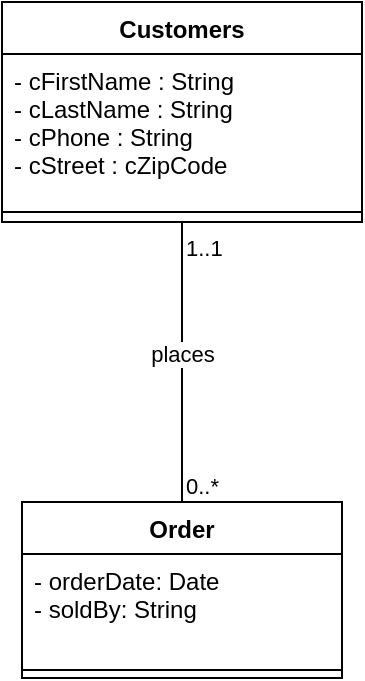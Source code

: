 <mxfile version="18.1.2" type="github" pages="2">
  <diagram id="-qenyoTqgR7UpVpyw3Sb" name="Page-1">
    <mxGraphModel dx="1264" dy="1976" grid="1" gridSize="10" guides="1" tooltips="1" connect="1" arrows="1" fold="1" page="1" pageScale="1" pageWidth="850" pageHeight="1100" math="0" shadow="0">
      <root>
        <mxCell id="0" />
        <mxCell id="1" parent="0" />
        <mxCell id="LcnUamlL2Uku5nqDl7iE-19" value="Customers" style="swimlane;fontStyle=1;align=center;verticalAlign=top;childLayout=stackLayout;horizontal=1;startSize=26;horizontalStack=0;resizeParent=1;resizeParentMax=0;resizeLast=0;collapsible=1;marginBottom=0;direction=east;" vertex="1" parent="1">
          <mxGeometry x="25" y="40" width="180" height="110" as="geometry">
            <mxRectangle x="90" y="210" width="200" height="140" as="alternateBounds" />
          </mxGeometry>
        </mxCell>
        <mxCell id="LcnUamlL2Uku5nqDl7iE-20" value="- cFirstName : String&#xa;- cLastName : String&#xa;- cPhone : String&#xa;- cStreet : cZipCode&#xa;" style="text;strokeColor=none;fillColor=none;align=left;verticalAlign=top;spacingLeft=4;spacingRight=4;overflow=hidden;rotatable=0;points=[[0,0.5],[1,0.5]];portConstraint=eastwest;direction=north;" vertex="1" parent="LcnUamlL2Uku5nqDl7iE-19">
          <mxGeometry y="26" width="180" height="74" as="geometry" />
        </mxCell>
        <mxCell id="LcnUamlL2Uku5nqDl7iE-21" value="" style="line;strokeWidth=1;fillColor=none;align=left;verticalAlign=middle;spacingTop=-1;spacingLeft=3;spacingRight=3;rotatable=0;labelPosition=right;points=[];portConstraint=eastwest;" vertex="1" parent="LcnUamlL2Uku5nqDl7iE-19">
          <mxGeometry y="100" width="180" height="10" as="geometry" />
        </mxCell>
        <mxCell id="LcnUamlL2Uku5nqDl7iE-63" value="Order" style="swimlane;fontStyle=1;align=center;verticalAlign=top;childLayout=stackLayout;horizontal=1;startSize=26;horizontalStack=0;resizeParent=1;resizeParentMax=0;resizeLast=0;collapsible=1;marginBottom=0;fontFamily=Helvetica;strokeColor=default;fillColor=default;" vertex="1" parent="1">
          <mxGeometry x="35" y="290" width="160" height="88" as="geometry" />
        </mxCell>
        <mxCell id="LcnUamlL2Uku5nqDl7iE-64" value="- orderDate: Date&#xa;- soldBy: String" style="text;strokeColor=none;fillColor=none;align=left;verticalAlign=top;spacingLeft=4;spacingRight=4;overflow=hidden;rotatable=0;points=[[0,0.5],[1,0.5]];portConstraint=eastwest;fontFamily=Helvetica;" vertex="1" parent="LcnUamlL2Uku5nqDl7iE-63">
          <mxGeometry y="26" width="160" height="54" as="geometry" />
        </mxCell>
        <mxCell id="LcnUamlL2Uku5nqDl7iE-65" value="" style="line;strokeWidth=1;fillColor=none;align=left;verticalAlign=middle;spacingTop=-1;spacingLeft=3;spacingRight=3;rotatable=0;labelPosition=right;points=[];portConstraint=eastwest;fontFamily=Helvetica;" vertex="1" parent="LcnUamlL2Uku5nqDl7iE-63">
          <mxGeometry y="80" width="160" height="8" as="geometry" />
        </mxCell>
        <mxCell id="LcnUamlL2Uku5nqDl7iE-72" value="" style="endArrow=none;html=1;edgeStyle=orthogonalEdgeStyle;rounded=0;fontFamily=Helvetica;exitX=0.5;exitY=1;exitDx=0;exitDy=0;entryX=0.5;entryY=0;entryDx=0;entryDy=0;" edge="1" parent="1" source="LcnUamlL2Uku5nqDl7iE-19" target="LcnUamlL2Uku5nqDl7iE-63">
          <mxGeometry relative="1" as="geometry">
            <mxPoint x="80" y="168" as="sourcePoint" />
            <mxPoint x="80" y="378" as="targetPoint" />
          </mxGeometry>
        </mxCell>
        <mxCell id="LcnUamlL2Uku5nqDl7iE-73" value="1..1" style="edgeLabel;resizable=0;html=1;align=left;verticalAlign=top;fontFamily=Helvetica;strokeColor=default;fillColor=default;labelPosition=right;verticalLabelPosition=bottom;" connectable="0" vertex="1" parent="LcnUamlL2Uku5nqDl7iE-72">
          <mxGeometry x="-1" relative="1" as="geometry" />
        </mxCell>
        <mxCell id="LcnUamlL2Uku5nqDl7iE-74" value="0..*" style="edgeLabel;resizable=0;html=1;align=left;verticalAlign=bottom;fontFamily=Helvetica;strokeColor=default;fillColor=default;labelPosition=right;verticalLabelPosition=top;" connectable="0" vertex="1" parent="LcnUamlL2Uku5nqDl7iE-72">
          <mxGeometry x="1" relative="1" as="geometry" />
        </mxCell>
        <mxCell id="LcnUamlL2Uku5nqDl7iE-75" value="places" style="edgeLabel;html=1;align=center;verticalAlign=middle;resizable=0;points=[];fontFamily=Helvetica;" vertex="1" connectable="0" parent="LcnUamlL2Uku5nqDl7iE-72">
          <mxGeometry x="-0.054" y="1" relative="1" as="geometry">
            <mxPoint x="-1" as="offset" />
          </mxGeometry>
        </mxCell>
      </root>
    </mxGraphModel>
  </diagram>
  <diagram id="slKI8lKvA-Sp58fxzbaR" name="Page-2">
    <mxGraphModel dx="993" dy="1634" grid="1" gridSize="10" guides="1" tooltips="1" connect="1" arrows="1" fold="1" page="1" pageScale="1" pageWidth="850" pageHeight="1100" math="0" shadow="0">
      <root>
        <mxCell id="0" />
        <mxCell id="1" parent="0" />
        <mxCell id="je0GYEWPbuGwC7Sf_CHA-1" value="Customers" style="text;html=1;strokeColor=none;fillColor=none;align=center;verticalAlign=middle;whiteSpace=wrap;rounded=0;" vertex="1" parent="1">
          <mxGeometry x="90" y="240" width="70" height="20" as="geometry" />
        </mxCell>
        <mxCell id="je0GYEWPbuGwC7Sf_CHA-2" value="cFirstName" style="rounded=0;whiteSpace=wrap;html=1;" vertex="1" parent="1">
          <mxGeometry x="90" y="260" width="80" height="20" as="geometry" />
        </mxCell>
        <mxCell id="je0GYEWPbuGwC7Sf_CHA-3" value="cLastName" style="rounded=0;whiteSpace=wrap;html=1;" vertex="1" parent="1">
          <mxGeometry x="170" y="260" width="80" height="20" as="geometry" />
        </mxCell>
        <mxCell id="je0GYEWPbuGwC7Sf_CHA-4" value="cPhone" style="rounded=0;whiteSpace=wrap;html=1;" vertex="1" parent="1">
          <mxGeometry x="250" y="260" width="80" height="20" as="geometry" />
        </mxCell>
        <mxCell id="je0GYEWPbuGwC7Sf_CHA-5" value="cStreet" style="rounded=0;whiteSpace=wrap;html=1;strokeColor=default;" vertex="1" parent="1">
          <mxGeometry x="330" y="260" width="80" height="20" as="geometry" />
        </mxCell>
        <mxCell id="je0GYEWPbuGwC7Sf_CHA-6" value="cZipCode" style="rounded=0;whiteSpace=wrap;html=1;" vertex="1" parent="1">
          <mxGeometry x="410" y="260" width="80" height="20" as="geometry" />
        </mxCell>
        <mxCell id="je0GYEWPbuGwC7Sf_CHA-7" value="Primary Key" style="text;html=1;strokeColor=default;fillColor=#ffc50a;align=center;verticalAlign=middle;whiteSpace=wrap;rounded=0;" vertex="1" parent="1">
          <mxGeometry x="90" y="280" width="240" height="20" as="geometry" />
        </mxCell>
        <mxCell id="je0GYEWPbuGwC7Sf_CHA-8" value="Orders" style="text;html=1;strokeColor=none;fillColor=none;align=center;verticalAlign=middle;whiteSpace=wrap;rounded=0;" vertex="1" parent="1">
          <mxGeometry x="90" y="490" width="70" height="20" as="geometry" />
        </mxCell>
        <mxCell id="je0GYEWPbuGwC7Sf_CHA-9" value="cFirstName" style="rounded=0;whiteSpace=wrap;html=1;" vertex="1" parent="1">
          <mxGeometry x="90" y="530" width="80" height="20" as="geometry" />
        </mxCell>
        <mxCell id="je0GYEWPbuGwC7Sf_CHA-10" value="cLastName" style="rounded=0;whiteSpace=wrap;html=1;" vertex="1" parent="1">
          <mxGeometry x="170" y="530" width="80" height="20" as="geometry" />
        </mxCell>
        <mxCell id="je0GYEWPbuGwC7Sf_CHA-11" value="cPhone" style="rounded=0;whiteSpace=wrap;html=1;" vertex="1" parent="1">
          <mxGeometry x="250" y="530" width="80" height="20" as="geometry" />
        </mxCell>
        <mxCell id="je0GYEWPbuGwC7Sf_CHA-12" value="cStreet" style="rounded=0;whiteSpace=wrap;html=1;strokeColor=default;" vertex="1" parent="1">
          <mxGeometry x="330" y="530" width="80" height="20" as="geometry" />
        </mxCell>
        <mxCell id="je0GYEWPbuGwC7Sf_CHA-13" value="cZipCode" style="rounded=0;whiteSpace=wrap;html=1;" vertex="1" parent="1">
          <mxGeometry x="410" y="530" width="80" height="20" as="geometry" />
        </mxCell>
        <mxCell id="je0GYEWPbuGwC7Sf_CHA-14" value="Primary Key" style="text;html=1;strokeColor=default;fillColor=#FFC50A;align=center;verticalAlign=middle;whiteSpace=wrap;rounded=0;" vertex="1" parent="1">
          <mxGeometry x="90" y="550" width="320" height="20" as="geometry" />
        </mxCell>
        <mxCell id="je0GYEWPbuGwC7Sf_CHA-15" value="Foreign Key" style="text;html=1;strokeColor=default;fillColor=#1c90f8;align=center;verticalAlign=middle;whiteSpace=wrap;rounded=0;" vertex="1" parent="1">
          <mxGeometry x="90" y="510" width="240" height="20" as="geometry" />
        </mxCell>
        <mxCell id="je0GYEWPbuGwC7Sf_CHA-16" value="" style="endArrow=none;html=1;edgeStyle=orthogonalEdgeStyle;rounded=0;fontFamily=Helvetica;exitX=0.75;exitY=1;exitDx=0;exitDy=0;entryX=0.75;entryY=0;entryDx=0;entryDy=0;" edge="1" parent="1" source="je0GYEWPbuGwC7Sf_CHA-7" target="je0GYEWPbuGwC7Sf_CHA-15">
          <mxGeometry relative="1" as="geometry">
            <mxPoint x="200" y="380" as="sourcePoint" />
            <mxPoint x="360" y="380" as="targetPoint" />
          </mxGeometry>
        </mxCell>
        <mxCell id="je0GYEWPbuGwC7Sf_CHA-17" value="1..1" style="edgeLabel;resizable=0;html=1;align=left;verticalAlign=top;fontFamily=Helvetica;strokeColor=default;fillColor=default;labelPosition=right;verticalLabelPosition=bottom;" connectable="0" vertex="1" parent="je0GYEWPbuGwC7Sf_CHA-16">
          <mxGeometry x="-1" relative="1" as="geometry" />
        </mxCell>
        <mxCell id="je0GYEWPbuGwC7Sf_CHA-18" value="0..*" style="edgeLabel;resizable=0;html=1;align=left;verticalAlign=bottom;fontFamily=Helvetica;strokeColor=default;fillColor=default;labelPosition=right;verticalLabelPosition=top;" connectable="0" vertex="1" parent="je0GYEWPbuGwC7Sf_CHA-16">
          <mxGeometry x="1" relative="1" as="geometry" />
        </mxCell>
        <mxCell id="je0GYEWPbuGwC7Sf_CHA-19" value="places" style="edgeLabel;html=1;align=center;verticalAlign=middle;resizable=0;points=[];fontFamily=Helvetica;" vertex="1" connectable="0" parent="je0GYEWPbuGwC7Sf_CHA-16">
          <mxGeometry x="-0.054" y="1" relative="1" as="geometry">
            <mxPoint x="-1" as="offset" />
          </mxGeometry>
        </mxCell>
      </root>
    </mxGraphModel>
  </diagram>
</mxfile>
